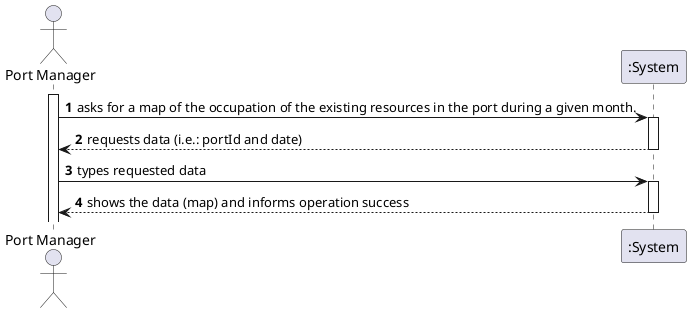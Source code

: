 @startuml
'https://plantuml.com/sequence-diagram

autonumber
actor "Port Manager" as PM
activate PM

PM -> ":System": asks for a map of the occupation of the existing resources in the port during a given month.
activate ":System"
":System" --> PM: requests data (i.e.: portId and date)
deactivate ":System"

PM -> ":System": types requested data
activate ":System"
":System" --> PM : shows the data (map) and informs operation success
deactivate ":System"

@enduml
